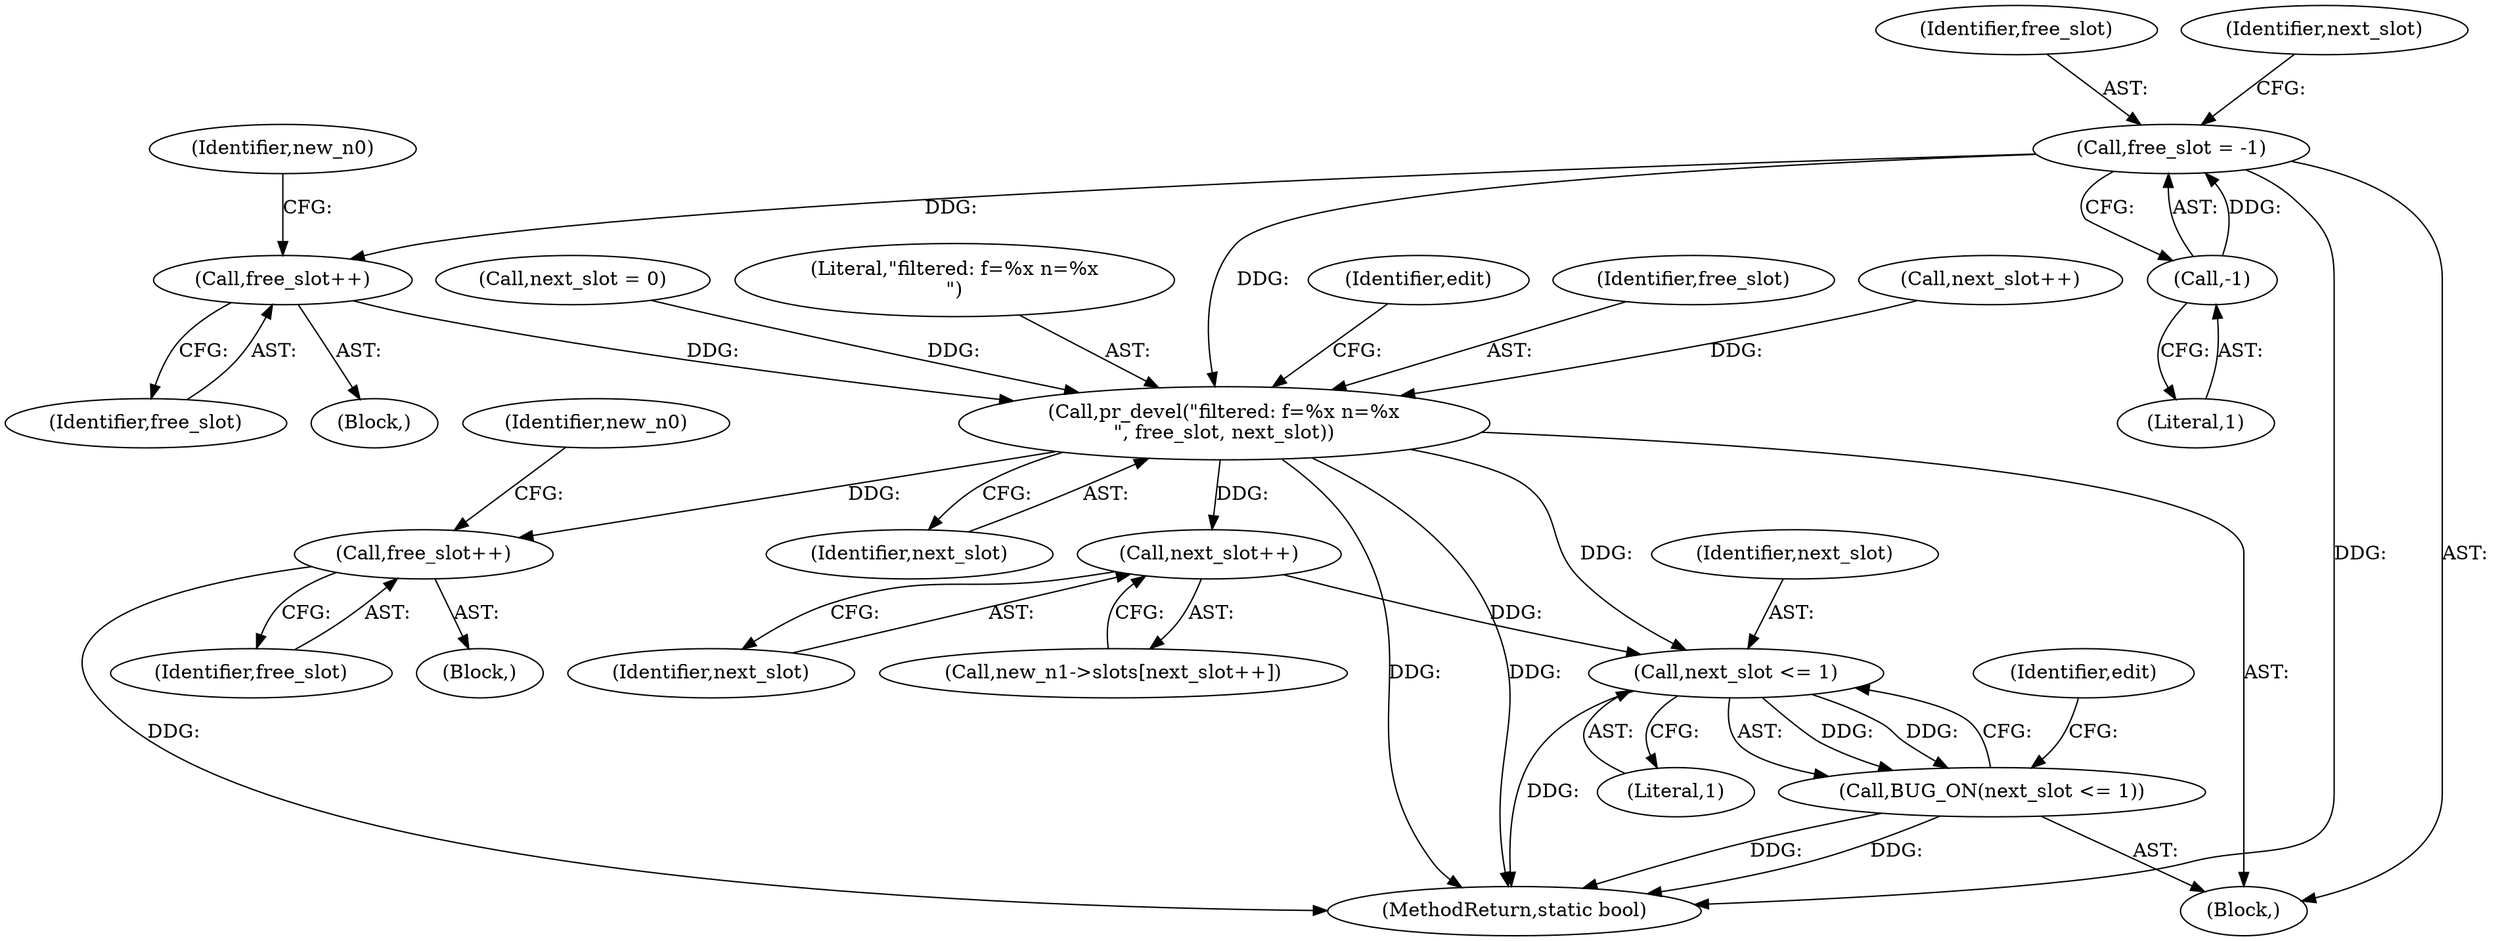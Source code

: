 digraph "0_linux_ea6789980fdaa610d7eb63602c746bf6ec70cd2b@API" {
"1000641" [label="(Call,free_slot++)"];
"1000587" [label="(Call,free_slot = -1)"];
"1000589" [label="(Call,-1)"];
"1000661" [label="(Call,pr_devel(\"filtered: f=%x n=%x\n\", free_slot, next_slot))"];
"1000676" [label="(Call,free_slot++)"];
"1000711" [label="(Call,next_slot++)"];
"1000719" [label="(Call,next_slot <= 1)"];
"1000718" [label="(Call,BUG_ON(next_slot <= 1))"];
"1000590" [label="(Literal,1)"];
"1000588" [label="(Identifier,free_slot)"];
"1000721" [label="(Literal,1)"];
"1000640" [label="(Block,)"];
"1000641" [label="(Call,free_slot++)"];
"1000589" [label="(Call,-1)"];
"1000122" [label="(Block,)"];
"1000592" [label="(Identifier,next_slot)"];
"1000646" [label="(Identifier,new_n0)"];
"1000662" [label="(Literal,\"filtered: f=%x n=%x\n\")"];
"1000712" [label="(Identifier,next_slot)"];
"1000669" [label="(Identifier,edit)"];
"1000587" [label="(Call,free_slot = -1)"];
"1000675" [label="(Block,)"];
"1000663" [label="(Identifier,free_slot)"];
"1000626" [label="(Call,next_slot++)"];
"1000681" [label="(Identifier,new_n0)"];
"1000642" [label="(Identifier,free_slot)"];
"1000677" [label="(Identifier,free_slot)"];
"1000707" [label="(Call,new_n1->slots[next_slot++])"];
"1000711" [label="(Call,next_slot++)"];
"1000720" [label="(Identifier,next_slot)"];
"1001251" [label="(MethodReturn,static bool)"];
"1000661" [label="(Call,pr_devel(\"filtered: f=%x n=%x\n\", free_slot, next_slot))"];
"1000718" [label="(Call,BUG_ON(next_slot <= 1))"];
"1000664" [label="(Identifier,next_slot)"];
"1000719" [label="(Call,next_slot <= 1)"];
"1000724" [label="(Identifier,edit)"];
"1000591" [label="(Call,next_slot = 0)"];
"1000676" [label="(Call,free_slot++)"];
"1000641" -> "1000640"  [label="AST: "];
"1000641" -> "1000642"  [label="CFG: "];
"1000642" -> "1000641"  [label="AST: "];
"1000646" -> "1000641"  [label="CFG: "];
"1000587" -> "1000641"  [label="DDG: "];
"1000641" -> "1000661"  [label="DDG: "];
"1000587" -> "1000122"  [label="AST: "];
"1000587" -> "1000589"  [label="CFG: "];
"1000588" -> "1000587"  [label="AST: "];
"1000589" -> "1000587"  [label="AST: "];
"1000592" -> "1000587"  [label="CFG: "];
"1000587" -> "1001251"  [label="DDG: "];
"1000589" -> "1000587"  [label="DDG: "];
"1000587" -> "1000661"  [label="DDG: "];
"1000589" -> "1000590"  [label="CFG: "];
"1000590" -> "1000589"  [label="AST: "];
"1000661" -> "1000122"  [label="AST: "];
"1000661" -> "1000664"  [label="CFG: "];
"1000662" -> "1000661"  [label="AST: "];
"1000663" -> "1000661"  [label="AST: "];
"1000664" -> "1000661"  [label="AST: "];
"1000669" -> "1000661"  [label="CFG: "];
"1000661" -> "1001251"  [label="DDG: "];
"1000661" -> "1001251"  [label="DDG: "];
"1000626" -> "1000661"  [label="DDG: "];
"1000591" -> "1000661"  [label="DDG: "];
"1000661" -> "1000676"  [label="DDG: "];
"1000661" -> "1000711"  [label="DDG: "];
"1000661" -> "1000719"  [label="DDG: "];
"1000676" -> "1000675"  [label="AST: "];
"1000676" -> "1000677"  [label="CFG: "];
"1000677" -> "1000676"  [label="AST: "];
"1000681" -> "1000676"  [label="CFG: "];
"1000676" -> "1001251"  [label="DDG: "];
"1000711" -> "1000707"  [label="AST: "];
"1000711" -> "1000712"  [label="CFG: "];
"1000712" -> "1000711"  [label="AST: "];
"1000707" -> "1000711"  [label="CFG: "];
"1000711" -> "1000719"  [label="DDG: "];
"1000719" -> "1000718"  [label="AST: "];
"1000719" -> "1000721"  [label="CFG: "];
"1000720" -> "1000719"  [label="AST: "];
"1000721" -> "1000719"  [label="AST: "];
"1000718" -> "1000719"  [label="CFG: "];
"1000719" -> "1001251"  [label="DDG: "];
"1000719" -> "1000718"  [label="DDG: "];
"1000719" -> "1000718"  [label="DDG: "];
"1000718" -> "1000122"  [label="AST: "];
"1000724" -> "1000718"  [label="CFG: "];
"1000718" -> "1001251"  [label="DDG: "];
"1000718" -> "1001251"  [label="DDG: "];
}
